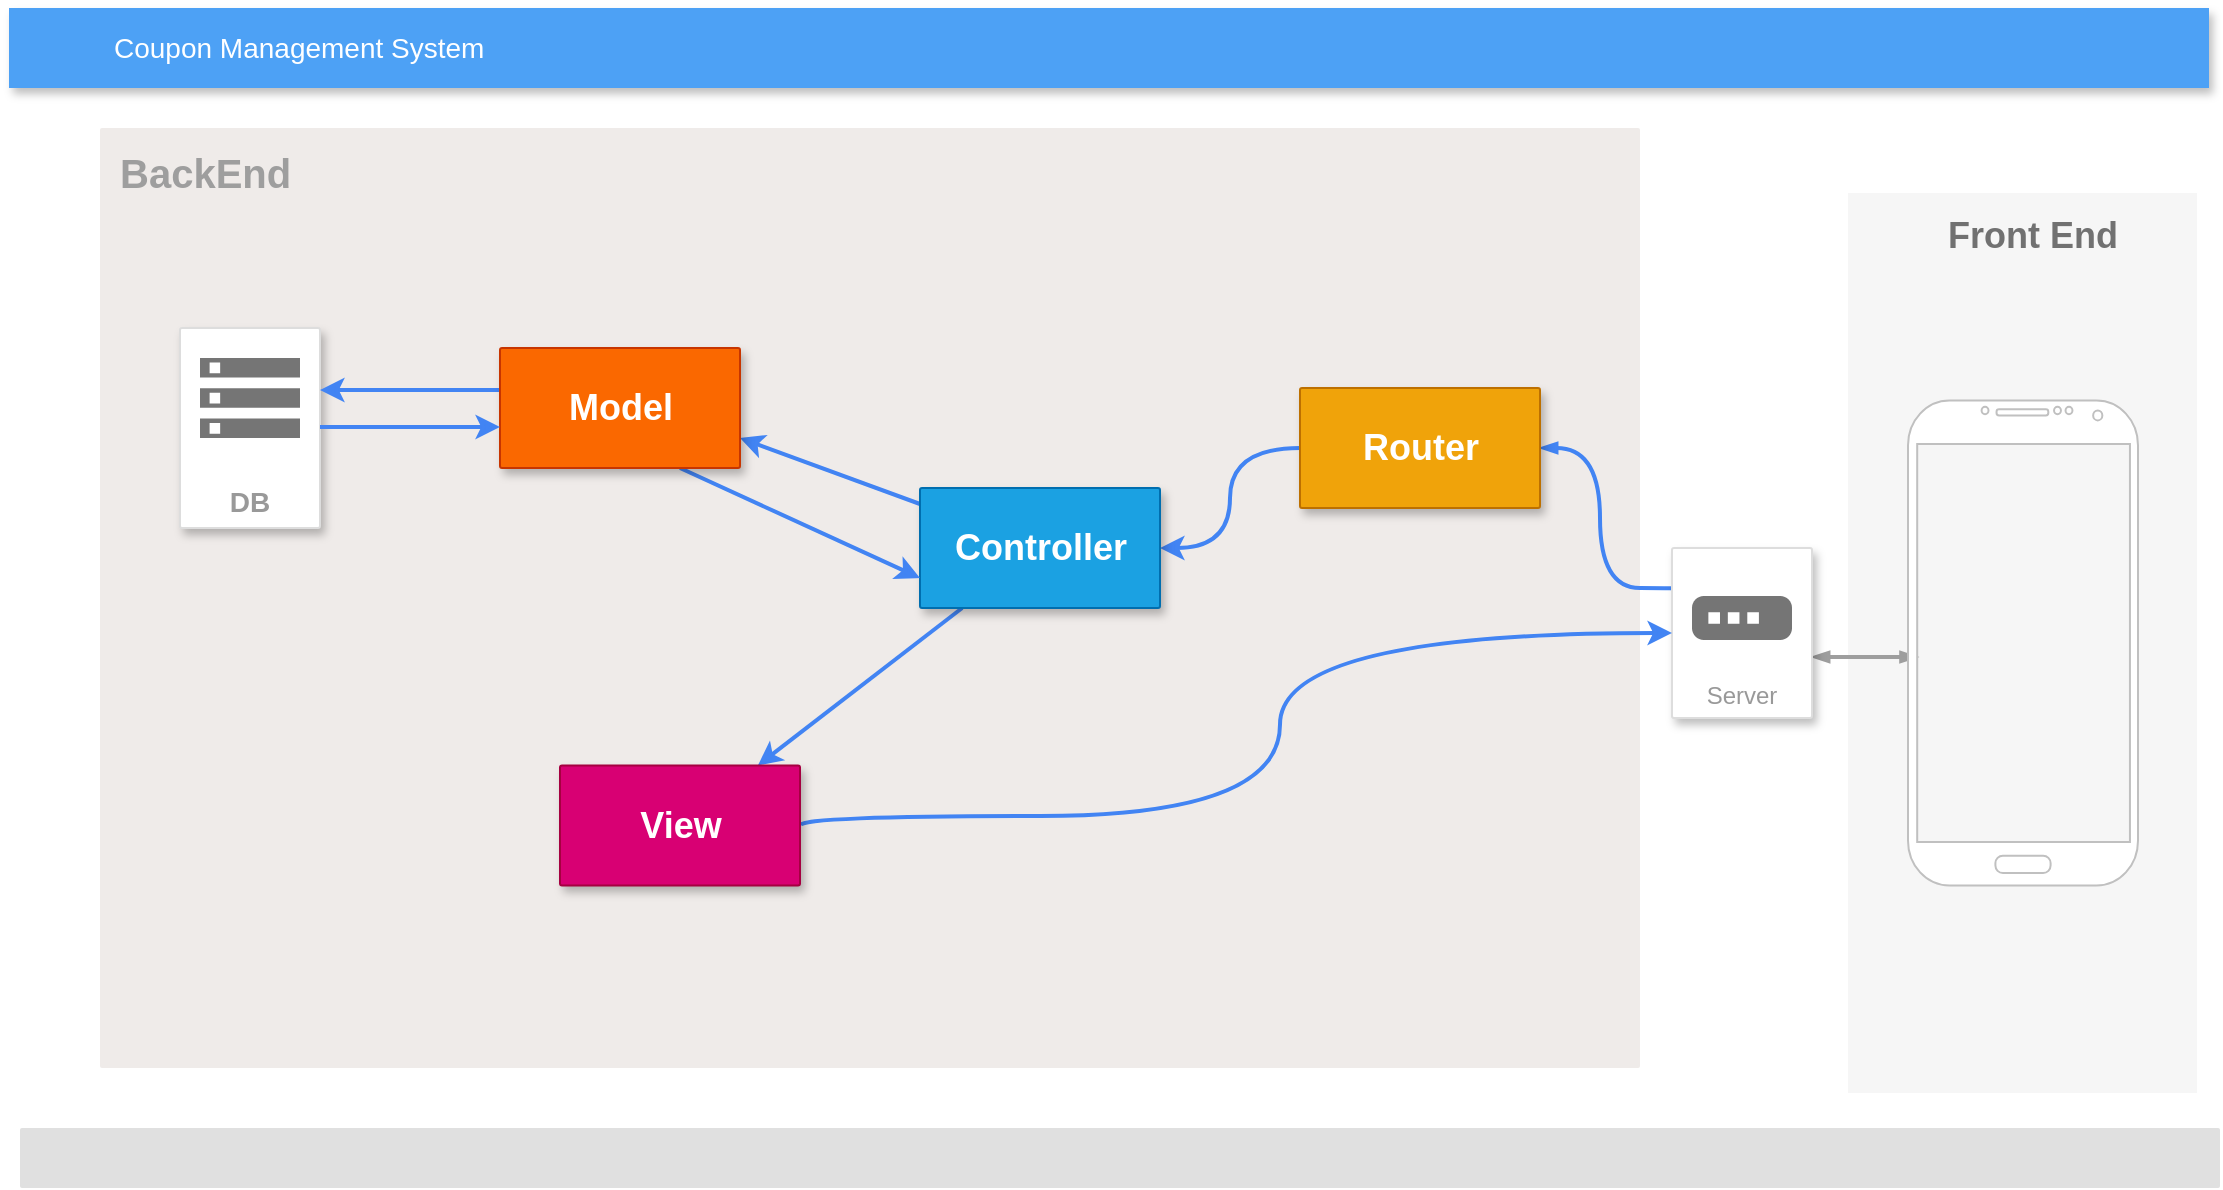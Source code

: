 <mxfile version="20.6.2" type="github">
  <diagram id="f106602c-feb2-e66a-4537-3a34d633f6aa" name="Page-1">
    <mxGraphModel dx="1673" dy="908" grid="1" gridSize="10" guides="1" tooltips="1" connect="1" arrows="1" fold="1" page="1" pageScale="1" pageWidth="1169" pageHeight="827" background="none" math="0" shadow="0">
      <root>
        <mxCell id="0" />
        <mxCell id="1" parent="0" />
        <mxCell id="14" value="&lt;b&gt;&lt;font style=&quot;font-size: 18px;&quot;&gt;Front End&lt;/font&gt;&lt;/b&gt;" style="fillColor=#F6F6F6;strokeColor=none;shadow=0;gradientColor=none;fontSize=14;align=left;spacing=10;fontColor=#717171;9E9E9E;verticalAlign=top;spacingTop=-4;fontStyle=0;spacingLeft=40;html=1;" parent="1" vertex="1">
          <mxGeometry x="954" y="132.5" width="174.5" height="450" as="geometry" />
        </mxCell>
        <mxCell id="2" value="Coupon Management System" style="fillColor=#4DA1F5;strokeColor=none;shadow=1;gradientColor=none;fontSize=14;align=left;spacingLeft=50;fontColor=#ffffff;html=1;" parent="1" vertex="1">
          <mxGeometry x="34.5" y="40" width="1100" height="40" as="geometry" />
        </mxCell>
        <mxCell id="16" value="" style="rounded=1;absoluteArcSize=1;arcSize=2;html=1;strokeColor=none;gradientColor=none;shadow=0;dashed=0;strokeColor=none;fontSize=12;fontColor=#9E9E9E;align=left;verticalAlign=top;spacing=10;spacingTop=-4;fillColor=#E0E0E0;" parent="1" vertex="1">
          <mxGeometry x="40" y="600" width="1100" height="30" as="geometry" />
        </mxCell>
        <mxCell id="391" value="&lt;b&gt;&lt;font style=&quot;font-size: 20px;&quot;&gt;BackEnd&lt;/font&gt;&lt;/b&gt;" style="rounded=1;absoluteArcSize=1;arcSize=2;html=1;strokeColor=none;gradientColor=none;shadow=0;dashed=0;strokeColor=none;fontSize=12;fontColor=#9E9E9E;align=left;verticalAlign=top;spacing=10;spacingTop=-4;fillColor=#EFEBE9;whiteSpace=wrap;" parent="1" vertex="1">
          <mxGeometry x="80" y="100" width="770" height="470" as="geometry" />
        </mxCell>
        <mxCell id="394" value="&lt;b&gt;&lt;font style=&quot;font-size: 14px;&quot;&gt;DB&lt;/font&gt;&lt;/b&gt;" style="strokeColor=#dddddd;fillColor=#ffffff;shadow=1;strokeWidth=1;rounded=1;absoluteArcSize=1;arcSize=2;labelPosition=center;verticalLabelPosition=middle;align=center;verticalAlign=bottom;spacingLeft=0;fontColor=#999999;fontSize=12;whiteSpace=wrap;spacingBottom=2;html=1;" parent="1" vertex="1">
          <mxGeometry x="120" y="200" width="70" height="100" as="geometry" />
        </mxCell>
        <mxCell id="395" value="" style="dashed=0;html=1;fillColor=#757575;strokeColor=none;shape=mxgraph.gcp2.storage;part=1;" parent="394" vertex="1">
          <mxGeometry x="0.5" width="50" height="40" relative="1" as="geometry">
            <mxPoint x="-25" y="15" as="offset" />
          </mxGeometry>
        </mxCell>
        <mxCell id="410" style="edgeStyle=orthogonalEdgeStyle;rounded=0;html=1;startArrow=blockThin;startFill=1;endArrow=none;endFill=0;jettySize=auto;orthogonalLoop=1;strokeWidth=2;fontSize=10;fontColor=#999999;dashed=0;strokeColor=#4284F3;labelBackgroundColor=none;endSize=4;startSize=4;elbow=vertical;curved=1;entryX=0;entryY=0.25;entryDx=0;entryDy=0;" parent="1" source="396" target="398" edge="1">
          <mxGeometry relative="1" as="geometry">
            <Array as="points">
              <mxPoint x="830" y="260" />
              <mxPoint x="830" y="330" />
              <mxPoint x="870" y="330" />
            </Array>
          </mxGeometry>
        </mxCell>
        <mxCell id="-wveLV88Ad8TdXlZmOLv-417" style="edgeStyle=orthogonalEdgeStyle;curved=1;rounded=0;orthogonalLoop=1;jettySize=auto;html=1;entryX=1;entryY=0.5;entryDx=0;entryDy=0;fontSize=18;fontColor=#FFFFFF;endArrow=classic;endFill=1;elbow=vertical;strokeColor=#4284F3;strokeWidth=2;startArrow=none;startFill=0;" edge="1" parent="1" source="396" target="-wveLV88Ad8TdXlZmOLv-416">
          <mxGeometry relative="1" as="geometry" />
        </mxCell>
        <mxCell id="396" value="&lt;font size=&quot;1&quot; color=&quot;#ffffff&quot;&gt;&lt;b style=&quot;font-size: 18px;&quot;&gt;Router&lt;/b&gt;&lt;/font&gt;" style="strokeColor=#BD7000;fillColor=#f0a30a;shadow=1;strokeWidth=1;rounded=1;absoluteArcSize=1;arcSize=2;fontSize=17;align=center;html=1;fontColor=#000000;" parent="1" vertex="1">
          <mxGeometry x="680" y="230" width="120" height="60" as="geometry" />
        </mxCell>
        <mxCell id="411" value="" style="edgeStyle=elbowEdgeStyle;rounded=0;elbow=vertical;html=1;startArrow=blockThin;startFill=1;endArrow=blockThin;endFill=1;jettySize=auto;orthogonalLoop=1;strokeWidth=2;fontSize=12;fontColor=#999999;dashed=0;strokeColor=#9E9E9E;labelBackgroundColor=#ffffff;endSize=4;startSize=4;verticalAlign=bottom;entryX=0.042;entryY=0.528;entryDx=0;entryDy=0;entryPerimeter=0;" parent="1" source="398" target="-wveLV88Ad8TdXlZmOLv-414" edge="1">
          <mxGeometry y="22" relative="1" as="geometry">
            <mxPoint as="offset" />
            <mxPoint x="650" y="363" as="targetPoint" />
          </mxGeometry>
        </mxCell>
        <mxCell id="398" value="Server" style="strokeColor=#dddddd;fillColor=#ffffff;shadow=1;strokeWidth=1;rounded=1;absoluteArcSize=1;arcSize=2;labelPosition=center;verticalLabelPosition=middle;align=center;verticalAlign=bottom;spacingLeft=0;fontColor=#999999;fontSize=12;whiteSpace=wrap;spacingBottom=2;html=1;" parent="1" vertex="1">
          <mxGeometry x="866" y="310" width="70" height="85" as="geometry" />
        </mxCell>
        <mxCell id="399" value="" style="dashed=0;html=1;fillColor=#757575;strokeColor=none;shape=mxgraph.gcp2.gateway_icon;part=1;" parent="398" vertex="1">
          <mxGeometry x="0.5" width="50" height="22" relative="1" as="geometry">
            <mxPoint x="-25" y="24" as="offset" />
          </mxGeometry>
        </mxCell>
        <mxCell id="-wveLV88Ad8TdXlZmOLv-414" value="" style="verticalLabelPosition=bottom;verticalAlign=top;html=1;shadow=0;dashed=0;strokeWidth=1;shape=mxgraph.android.phone2;strokeColor=#c0c0c0;fontSize=14;" vertex="1" parent="1">
          <mxGeometry x="984" y="236.25" width="115" height="242.5" as="geometry" />
        </mxCell>
        <mxCell id="-wveLV88Ad8TdXlZmOLv-420" style="rounded=0;orthogonalLoop=1;jettySize=auto;html=1;entryX=1;entryY=0.75;entryDx=0;entryDy=0;strokeColor=#4284F3;strokeWidth=2;fontSize=18;fontColor=#FFFFFF;startArrow=none;startFill=0;endArrow=classic;endFill=1;elbow=vertical;" edge="1" parent="1" source="-wveLV88Ad8TdXlZmOLv-416" target="-wveLV88Ad8TdXlZmOLv-419">
          <mxGeometry relative="1" as="geometry" />
        </mxCell>
        <mxCell id="-wveLV88Ad8TdXlZmOLv-422" style="edgeStyle=none;rounded=0;orthogonalLoop=1;jettySize=auto;html=1;strokeColor=#4284F3;strokeWidth=2;fontSize=18;fontColor=#FFFFFF;startArrow=none;startFill=0;endArrow=classic;endFill=1;elbow=vertical;" edge="1" parent="1" source="-wveLV88Ad8TdXlZmOLv-416" target="-wveLV88Ad8TdXlZmOLv-418">
          <mxGeometry relative="1" as="geometry" />
        </mxCell>
        <mxCell id="-wveLV88Ad8TdXlZmOLv-416" value="&lt;font size=&quot;1&quot; color=&quot;#ffffff&quot;&gt;&lt;b style=&quot;font-size: 18px;&quot;&gt;Controller&lt;/b&gt;&lt;/font&gt;" style="strokeColor=#006EAF;fillColor=#1ba1e2;shadow=1;strokeWidth=1;rounded=1;absoluteArcSize=1;arcSize=2;fontSize=17;align=center;html=1;fontColor=#ffffff;" vertex="1" parent="1">
          <mxGeometry x="490" y="280" width="120" height="60" as="geometry" />
        </mxCell>
        <mxCell id="-wveLV88Ad8TdXlZmOLv-423" style="edgeStyle=orthogonalEdgeStyle;rounded=0;orthogonalLoop=1;jettySize=auto;html=1;exitX=1;exitY=0.5;exitDx=0;exitDy=0;entryX=0;entryY=0.5;entryDx=0;entryDy=0;strokeColor=#4284F3;strokeWidth=2;fontSize=18;fontColor=#FFFFFF;startArrow=none;startFill=0;endArrow=classic;endFill=1;elbow=vertical;curved=1;" edge="1" parent="1" source="-wveLV88Ad8TdXlZmOLv-418" target="398">
          <mxGeometry relative="1" as="geometry">
            <Array as="points">
              <mxPoint x="670" y="444" />
              <mxPoint x="670" y="353" />
            </Array>
          </mxGeometry>
        </mxCell>
        <mxCell id="-wveLV88Ad8TdXlZmOLv-418" value="&lt;font size=&quot;1&quot; color=&quot;#ffffff&quot;&gt;&lt;b style=&quot;font-size: 18px;&quot;&gt;View&lt;/b&gt;&lt;/font&gt;" style="strokeColor=#A50040;fillColor=#d80073;shadow=1;strokeWidth=1;rounded=1;absoluteArcSize=1;arcSize=2;fontSize=17;align=center;html=1;fontColor=#ffffff;" vertex="1" parent="1">
          <mxGeometry x="310" y="418.75" width="120" height="60" as="geometry" />
        </mxCell>
        <mxCell id="-wveLV88Ad8TdXlZmOLv-421" style="edgeStyle=none;rounded=0;orthogonalLoop=1;jettySize=auto;html=1;entryX=0;entryY=0.75;entryDx=0;entryDy=0;strokeColor=#4284F3;strokeWidth=2;fontSize=18;fontColor=#FFFFFF;startArrow=none;startFill=0;endArrow=classic;endFill=1;elbow=vertical;exitX=0.75;exitY=1;exitDx=0;exitDy=0;" edge="1" parent="1" source="-wveLV88Ad8TdXlZmOLv-419" target="-wveLV88Ad8TdXlZmOLv-416">
          <mxGeometry relative="1" as="geometry">
            <mxPoint x="370" y="270" as="sourcePoint" />
          </mxGeometry>
        </mxCell>
        <mxCell id="-wveLV88Ad8TdXlZmOLv-424" style="rounded=0;orthogonalLoop=1;jettySize=auto;html=1;exitX=0;exitY=0.5;exitDx=0;exitDy=0;strokeColor=#4284F3;strokeWidth=2;fontSize=14;fontColor=#FFFFFF;startArrow=none;startFill=0;endArrow=classic;endFill=1;elbow=vertical;" edge="1" parent="1">
          <mxGeometry relative="1" as="geometry">
            <mxPoint x="280" y="231" as="sourcePoint" />
            <mxPoint x="190" y="231" as="targetPoint" />
          </mxGeometry>
        </mxCell>
        <mxCell id="-wveLV88Ad8TdXlZmOLv-419" value="&lt;font size=&quot;1&quot; color=&quot;#ffffff&quot;&gt;&lt;b style=&quot;font-size: 18px;&quot;&gt;Model&lt;/b&gt;&lt;/font&gt;" style="strokeColor=#C73500;fillColor=#fa6800;shadow=1;strokeWidth=1;rounded=1;absoluteArcSize=1;arcSize=2;fontSize=17;align=center;html=1;fontColor=#000000;" vertex="1" parent="1">
          <mxGeometry x="280" y="210" width="120" height="60" as="geometry" />
        </mxCell>
        <mxCell id="-wveLV88Ad8TdXlZmOLv-425" style="rounded=0;orthogonalLoop=1;jettySize=auto;html=1;exitX=0;exitY=0.5;exitDx=0;exitDy=0;strokeColor=#4284F3;strokeWidth=2;fontSize=14;fontColor=#FFFFFF;startArrow=classic;startFill=1;endArrow=none;endFill=0;elbow=vertical;" edge="1" parent="1">
          <mxGeometry relative="1" as="geometry">
            <mxPoint x="280" y="249.5" as="sourcePoint" />
            <mxPoint x="190" y="249.5" as="targetPoint" />
          </mxGeometry>
        </mxCell>
      </root>
    </mxGraphModel>
  </diagram>
</mxfile>
